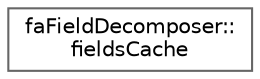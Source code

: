 digraph "Graphical Class Hierarchy"
{
 // LATEX_PDF_SIZE
  bgcolor="transparent";
  edge [fontname=Helvetica,fontsize=10,labelfontname=Helvetica,labelfontsize=10];
  node [fontname=Helvetica,fontsize=10,shape=box,height=0.2,width=0.4];
  rankdir="LR";
  Node0 [id="Node000000",label="faFieldDecomposer::\lfieldsCache",height=0.2,width=0.4,color="grey40", fillcolor="white", style="filled",URL="$classFoam_1_1faFieldDecomposer_1_1fieldsCache.html",tooltip=" "];
}
